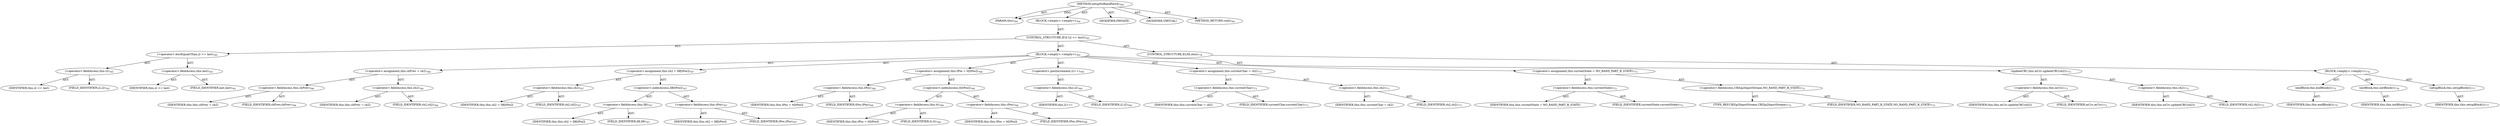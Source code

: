 digraph "setupNoRandPartA" {  
"111669149722" [label = <(METHOD,setupNoRandPartA)<SUB>764</SUB>> ]
"115964117005" [label = <(PARAM,this)<SUB>764</SUB>> ]
"25769803908" [label = <(BLOCK,&lt;empty&gt;,&lt;empty&gt;)<SUB>764</SUB>> ]
"47244640359" [label = <(CONTROL_STRUCTURE,IF,if (i2 &lt;= last))<SUB>765</SUB>> ]
"30064771926" [label = <(&lt;operator&gt;.lessEqualsThan,i2 &lt;= last)<SUB>765</SUB>> ]
"30064771927" [label = <(&lt;operator&gt;.fieldAccess,this.i2)<SUB>765</SUB>> ]
"68719477420" [label = <(IDENTIFIER,this,i2 &lt;= last)> ]
"55834575045" [label = <(FIELD_IDENTIFIER,i2,i2)<SUB>765</SUB>> ]
"30064771928" [label = <(&lt;operator&gt;.fieldAccess,this.last)<SUB>765</SUB>> ]
"68719477421" [label = <(IDENTIFIER,this,i2 &lt;= last)> ]
"55834575046" [label = <(FIELD_IDENTIFIER,last,last)<SUB>765</SUB>> ]
"25769803909" [label = <(BLOCK,&lt;empty&gt;,&lt;empty&gt;)<SUB>765</SUB>> ]
"30064771929" [label = <(&lt;operator&gt;.assignment,this.chPrev = ch2)<SUB>766</SUB>> ]
"30064771930" [label = <(&lt;operator&gt;.fieldAccess,this.chPrev)<SUB>766</SUB>> ]
"68719477422" [label = <(IDENTIFIER,this,this.chPrev = ch2)> ]
"55834575047" [label = <(FIELD_IDENTIFIER,chPrev,chPrev)<SUB>766</SUB>> ]
"30064771931" [label = <(&lt;operator&gt;.fieldAccess,this.ch2)<SUB>766</SUB>> ]
"68719477423" [label = <(IDENTIFIER,this,this.chPrev = ch2)> ]
"55834575048" [label = <(FIELD_IDENTIFIER,ch2,ch2)<SUB>766</SUB>> ]
"30064771932" [label = <(&lt;operator&gt;.assignment,this.ch2 = ll8[tPos])<SUB>767</SUB>> ]
"30064771933" [label = <(&lt;operator&gt;.fieldAccess,this.ch2)<SUB>767</SUB>> ]
"68719477424" [label = <(IDENTIFIER,this,this.ch2 = ll8[tPos])> ]
"55834575049" [label = <(FIELD_IDENTIFIER,ch2,ch2)<SUB>767</SUB>> ]
"30064771934" [label = <(&lt;operator&gt;.indexAccess,ll8[tPos])<SUB>767</SUB>> ]
"30064771935" [label = <(&lt;operator&gt;.fieldAccess,this.ll8)<SUB>767</SUB>> ]
"68719477425" [label = <(IDENTIFIER,this,this.ch2 = ll8[tPos])> ]
"55834575050" [label = <(FIELD_IDENTIFIER,ll8,ll8)<SUB>767</SUB>> ]
"30064771936" [label = <(&lt;operator&gt;.fieldAccess,this.tPos)<SUB>767</SUB>> ]
"68719477426" [label = <(IDENTIFIER,this,this.ch2 = ll8[tPos])> ]
"55834575051" [label = <(FIELD_IDENTIFIER,tPos,tPos)<SUB>767</SUB>> ]
"30064771937" [label = <(&lt;operator&gt;.assignment,this.tPos = tt[tPos])<SUB>768</SUB>> ]
"30064771938" [label = <(&lt;operator&gt;.fieldAccess,this.tPos)<SUB>768</SUB>> ]
"68719477427" [label = <(IDENTIFIER,this,this.tPos = tt[tPos])> ]
"55834575052" [label = <(FIELD_IDENTIFIER,tPos,tPos)<SUB>768</SUB>> ]
"30064771939" [label = <(&lt;operator&gt;.indexAccess,tt[tPos])<SUB>768</SUB>> ]
"30064771940" [label = <(&lt;operator&gt;.fieldAccess,this.tt)<SUB>768</SUB>> ]
"68719477428" [label = <(IDENTIFIER,this,this.tPos = tt[tPos])> ]
"55834575053" [label = <(FIELD_IDENTIFIER,tt,tt)<SUB>768</SUB>> ]
"30064771941" [label = <(&lt;operator&gt;.fieldAccess,this.tPos)<SUB>768</SUB>> ]
"68719477429" [label = <(IDENTIFIER,this,this.tPos = tt[tPos])> ]
"55834575054" [label = <(FIELD_IDENTIFIER,tPos,tPos)<SUB>768</SUB>> ]
"30064771942" [label = <(&lt;operator&gt;.postIncrement,i2++)<SUB>769</SUB>> ]
"30064771943" [label = <(&lt;operator&gt;.fieldAccess,this.i2)<SUB>769</SUB>> ]
"68719477430" [label = <(IDENTIFIER,this,i2++)> ]
"55834575055" [label = <(FIELD_IDENTIFIER,i2,i2)<SUB>769</SUB>> ]
"30064771944" [label = <(&lt;operator&gt;.assignment,this.currentChar = ch2)<SUB>771</SUB>> ]
"30064771945" [label = <(&lt;operator&gt;.fieldAccess,this.currentChar)<SUB>771</SUB>> ]
"68719477431" [label = <(IDENTIFIER,this,this.currentChar = ch2)> ]
"55834575056" [label = <(FIELD_IDENTIFIER,currentChar,currentChar)<SUB>771</SUB>> ]
"30064771946" [label = <(&lt;operator&gt;.fieldAccess,this.ch2)<SUB>771</SUB>> ]
"68719477432" [label = <(IDENTIFIER,this,this.currentChar = ch2)> ]
"55834575057" [label = <(FIELD_IDENTIFIER,ch2,ch2)<SUB>771</SUB>> ]
"30064771947" [label = <(&lt;operator&gt;.assignment,this.currentState = NO_RAND_PART_B_STATE)<SUB>772</SUB>> ]
"30064771948" [label = <(&lt;operator&gt;.fieldAccess,this.currentState)<SUB>772</SUB>> ]
"68719477433" [label = <(IDENTIFIER,this,this.currentState = NO_RAND_PART_B_STATE)> ]
"55834575058" [label = <(FIELD_IDENTIFIER,currentState,currentState)<SUB>772</SUB>> ]
"30064771949" [label = <(&lt;operator&gt;.fieldAccess,CBZip2InputStream.NO_RAND_PART_B_STATE)<SUB>772</SUB>> ]
"180388626456" [label = <(TYPE_REF,CBZip2InputStream,CBZip2InputStream)<SUB>772</SUB>> ]
"55834575059" [label = <(FIELD_IDENTIFIER,NO_RAND_PART_B_STATE,NO_RAND_PART_B_STATE)<SUB>772</SUB>> ]
"30064771950" [label = <(updateCRC,this.mCrc.updateCRC(ch2))<SUB>773</SUB>> ]
"30064771951" [label = <(&lt;operator&gt;.fieldAccess,this.mCrc)<SUB>773</SUB>> ]
"68719477434" [label = <(IDENTIFIER,this,this.mCrc.updateCRC(ch2))> ]
"55834575060" [label = <(FIELD_IDENTIFIER,mCrc,mCrc)<SUB>773</SUB>> ]
"30064771952" [label = <(&lt;operator&gt;.fieldAccess,this.ch2)<SUB>773</SUB>> ]
"68719477435" [label = <(IDENTIFIER,this,this.mCrc.updateCRC(ch2))> ]
"55834575061" [label = <(FIELD_IDENTIFIER,ch2,ch2)<SUB>773</SUB>> ]
"47244640360" [label = <(CONTROL_STRUCTURE,ELSE,else)<SUB>774</SUB>> ]
"25769803910" [label = <(BLOCK,&lt;empty&gt;,&lt;empty&gt;)<SUB>774</SUB>> ]
"30064771953" [label = <(endBlock,this.endBlock())<SUB>775</SUB>> ]
"68719476787" [label = <(IDENTIFIER,this,this.endBlock())<SUB>775</SUB>> ]
"30064771954" [label = <(initBlock,this.initBlock())<SUB>776</SUB>> ]
"68719476788" [label = <(IDENTIFIER,this,this.initBlock())<SUB>776</SUB>> ]
"30064771955" [label = <(setupBlock,this.setupBlock())<SUB>777</SUB>> ]
"68719476789" [label = <(IDENTIFIER,this,this.setupBlock())<SUB>777</SUB>> ]
"133143986270" [label = <(MODIFIER,PRIVATE)> ]
"133143986271" [label = <(MODIFIER,VIRTUAL)> ]
"128849018906" [label = <(METHOD_RETURN,void)<SUB>764</SUB>> ]
  "111669149722" -> "115964117005"  [ label = "AST: "] 
  "111669149722" -> "25769803908"  [ label = "AST: "] 
  "111669149722" -> "133143986270"  [ label = "AST: "] 
  "111669149722" -> "133143986271"  [ label = "AST: "] 
  "111669149722" -> "128849018906"  [ label = "AST: "] 
  "25769803908" -> "47244640359"  [ label = "AST: "] 
  "47244640359" -> "30064771926"  [ label = "AST: "] 
  "47244640359" -> "25769803909"  [ label = "AST: "] 
  "47244640359" -> "47244640360"  [ label = "AST: "] 
  "30064771926" -> "30064771927"  [ label = "AST: "] 
  "30064771926" -> "30064771928"  [ label = "AST: "] 
  "30064771927" -> "68719477420"  [ label = "AST: "] 
  "30064771927" -> "55834575045"  [ label = "AST: "] 
  "30064771928" -> "68719477421"  [ label = "AST: "] 
  "30064771928" -> "55834575046"  [ label = "AST: "] 
  "25769803909" -> "30064771929"  [ label = "AST: "] 
  "25769803909" -> "30064771932"  [ label = "AST: "] 
  "25769803909" -> "30064771937"  [ label = "AST: "] 
  "25769803909" -> "30064771942"  [ label = "AST: "] 
  "25769803909" -> "30064771944"  [ label = "AST: "] 
  "25769803909" -> "30064771947"  [ label = "AST: "] 
  "25769803909" -> "30064771950"  [ label = "AST: "] 
  "30064771929" -> "30064771930"  [ label = "AST: "] 
  "30064771929" -> "30064771931"  [ label = "AST: "] 
  "30064771930" -> "68719477422"  [ label = "AST: "] 
  "30064771930" -> "55834575047"  [ label = "AST: "] 
  "30064771931" -> "68719477423"  [ label = "AST: "] 
  "30064771931" -> "55834575048"  [ label = "AST: "] 
  "30064771932" -> "30064771933"  [ label = "AST: "] 
  "30064771932" -> "30064771934"  [ label = "AST: "] 
  "30064771933" -> "68719477424"  [ label = "AST: "] 
  "30064771933" -> "55834575049"  [ label = "AST: "] 
  "30064771934" -> "30064771935"  [ label = "AST: "] 
  "30064771934" -> "30064771936"  [ label = "AST: "] 
  "30064771935" -> "68719477425"  [ label = "AST: "] 
  "30064771935" -> "55834575050"  [ label = "AST: "] 
  "30064771936" -> "68719477426"  [ label = "AST: "] 
  "30064771936" -> "55834575051"  [ label = "AST: "] 
  "30064771937" -> "30064771938"  [ label = "AST: "] 
  "30064771937" -> "30064771939"  [ label = "AST: "] 
  "30064771938" -> "68719477427"  [ label = "AST: "] 
  "30064771938" -> "55834575052"  [ label = "AST: "] 
  "30064771939" -> "30064771940"  [ label = "AST: "] 
  "30064771939" -> "30064771941"  [ label = "AST: "] 
  "30064771940" -> "68719477428"  [ label = "AST: "] 
  "30064771940" -> "55834575053"  [ label = "AST: "] 
  "30064771941" -> "68719477429"  [ label = "AST: "] 
  "30064771941" -> "55834575054"  [ label = "AST: "] 
  "30064771942" -> "30064771943"  [ label = "AST: "] 
  "30064771943" -> "68719477430"  [ label = "AST: "] 
  "30064771943" -> "55834575055"  [ label = "AST: "] 
  "30064771944" -> "30064771945"  [ label = "AST: "] 
  "30064771944" -> "30064771946"  [ label = "AST: "] 
  "30064771945" -> "68719477431"  [ label = "AST: "] 
  "30064771945" -> "55834575056"  [ label = "AST: "] 
  "30064771946" -> "68719477432"  [ label = "AST: "] 
  "30064771946" -> "55834575057"  [ label = "AST: "] 
  "30064771947" -> "30064771948"  [ label = "AST: "] 
  "30064771947" -> "30064771949"  [ label = "AST: "] 
  "30064771948" -> "68719477433"  [ label = "AST: "] 
  "30064771948" -> "55834575058"  [ label = "AST: "] 
  "30064771949" -> "180388626456"  [ label = "AST: "] 
  "30064771949" -> "55834575059"  [ label = "AST: "] 
  "30064771950" -> "30064771951"  [ label = "AST: "] 
  "30064771950" -> "30064771952"  [ label = "AST: "] 
  "30064771951" -> "68719477434"  [ label = "AST: "] 
  "30064771951" -> "55834575060"  [ label = "AST: "] 
  "30064771952" -> "68719477435"  [ label = "AST: "] 
  "30064771952" -> "55834575061"  [ label = "AST: "] 
  "47244640360" -> "25769803910"  [ label = "AST: "] 
  "25769803910" -> "30064771953"  [ label = "AST: "] 
  "25769803910" -> "30064771954"  [ label = "AST: "] 
  "25769803910" -> "30064771955"  [ label = "AST: "] 
  "30064771953" -> "68719476787"  [ label = "AST: "] 
  "30064771954" -> "68719476788"  [ label = "AST: "] 
  "30064771955" -> "68719476789"  [ label = "AST: "] 
  "111669149722" -> "115964117005"  [ label = "DDG: "] 
}
